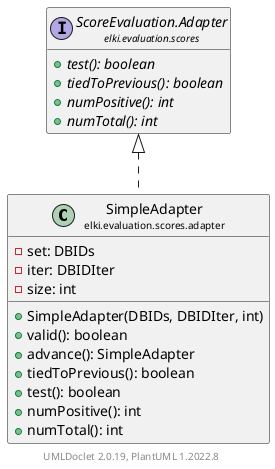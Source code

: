 @startuml
    remove .*\.(Instance|Par|Parameterizer|Factory)$
    set namespaceSeparator none
    hide empty fields
    hide empty methods

    class "<size:14>SimpleAdapter\n<size:10>elki.evaluation.scores.adapter" as elki.evaluation.scores.adapter.SimpleAdapter [[SimpleAdapter.html]] {
        -set: DBIDs
        -iter: DBIDIter
        -size: int
        +SimpleAdapter(DBIDs, DBIDIter, int)
        +valid(): boolean
        +advance(): SimpleAdapter
        +tiedToPrevious(): boolean
        +test(): boolean
        +numPositive(): int
        +numTotal(): int
    }

    interface "<size:14>ScoreEvaluation.Adapter\n<size:10>elki.evaluation.scores" as elki.evaluation.scores.ScoreEvaluation.Adapter [[../ScoreEvaluation.Adapter.html]] {
        {abstract} +test(): boolean
        {abstract} +tiedToPrevious(): boolean
        {abstract} +numPositive(): int
        {abstract} +numTotal(): int
    }

    elki.evaluation.scores.ScoreEvaluation.Adapter <|.. elki.evaluation.scores.adapter.SimpleAdapter

    center footer UMLDoclet 2.0.19, PlantUML 1.2022.8
@enduml
